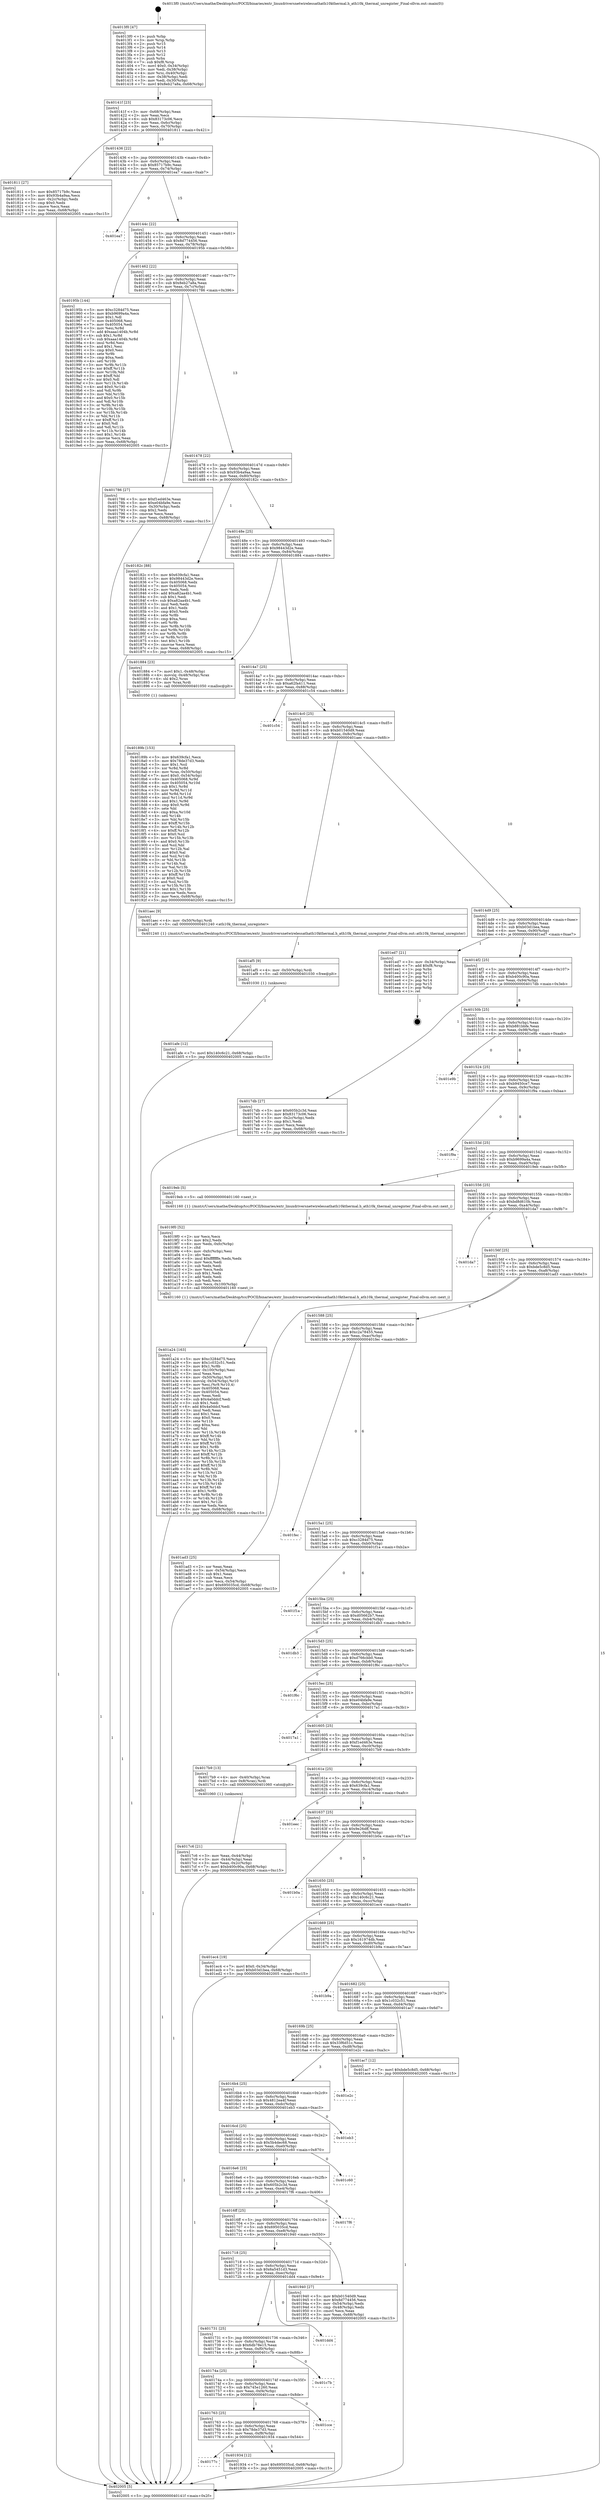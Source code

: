 digraph "0x4013f0" {
  label = "0x4013f0 (/mnt/c/Users/mathe/Desktop/tcc/POCII/binaries/extr_linuxdriversnetwirelessathath10kthermal.h_ath10k_thermal_unregister_Final-ollvm.out::main(0))"
  labelloc = "t"
  node[shape=record]

  Entry [label="",width=0.3,height=0.3,shape=circle,fillcolor=black,style=filled]
  "0x40141f" [label="{
     0x40141f [23]\l
     | [instrs]\l
     &nbsp;&nbsp;0x40141f \<+3\>: mov -0x68(%rbp),%eax\l
     &nbsp;&nbsp;0x401422 \<+2\>: mov %eax,%ecx\l
     &nbsp;&nbsp;0x401424 \<+6\>: sub $0x83173c06,%ecx\l
     &nbsp;&nbsp;0x40142a \<+3\>: mov %eax,-0x6c(%rbp)\l
     &nbsp;&nbsp;0x40142d \<+3\>: mov %ecx,-0x70(%rbp)\l
     &nbsp;&nbsp;0x401430 \<+6\>: je 0000000000401811 \<main+0x421\>\l
  }"]
  "0x401811" [label="{
     0x401811 [27]\l
     | [instrs]\l
     &nbsp;&nbsp;0x401811 \<+5\>: mov $0x85717b9c,%eax\l
     &nbsp;&nbsp;0x401816 \<+5\>: mov $0x93b4a9aa,%ecx\l
     &nbsp;&nbsp;0x40181b \<+3\>: mov -0x2c(%rbp),%edx\l
     &nbsp;&nbsp;0x40181e \<+3\>: cmp $0x0,%edx\l
     &nbsp;&nbsp;0x401821 \<+3\>: cmove %ecx,%eax\l
     &nbsp;&nbsp;0x401824 \<+3\>: mov %eax,-0x68(%rbp)\l
     &nbsp;&nbsp;0x401827 \<+5\>: jmp 0000000000402005 \<main+0xc15\>\l
  }"]
  "0x401436" [label="{
     0x401436 [22]\l
     | [instrs]\l
     &nbsp;&nbsp;0x401436 \<+5\>: jmp 000000000040143b \<main+0x4b\>\l
     &nbsp;&nbsp;0x40143b \<+3\>: mov -0x6c(%rbp),%eax\l
     &nbsp;&nbsp;0x40143e \<+5\>: sub $0x85717b9c,%eax\l
     &nbsp;&nbsp;0x401443 \<+3\>: mov %eax,-0x74(%rbp)\l
     &nbsp;&nbsp;0x401446 \<+6\>: je 0000000000401ea7 \<main+0xab7\>\l
  }"]
  Exit [label="",width=0.3,height=0.3,shape=circle,fillcolor=black,style=filled,peripheries=2]
  "0x401ea7" [label="{
     0x401ea7\l
  }", style=dashed]
  "0x40144c" [label="{
     0x40144c [22]\l
     | [instrs]\l
     &nbsp;&nbsp;0x40144c \<+5\>: jmp 0000000000401451 \<main+0x61\>\l
     &nbsp;&nbsp;0x401451 \<+3\>: mov -0x6c(%rbp),%eax\l
     &nbsp;&nbsp;0x401454 \<+5\>: sub $0x8d774456,%eax\l
     &nbsp;&nbsp;0x401459 \<+3\>: mov %eax,-0x78(%rbp)\l
     &nbsp;&nbsp;0x40145c \<+6\>: je 000000000040195b \<main+0x56b\>\l
  }"]
  "0x401afe" [label="{
     0x401afe [12]\l
     | [instrs]\l
     &nbsp;&nbsp;0x401afe \<+7\>: movl $0x140c6c21,-0x68(%rbp)\l
     &nbsp;&nbsp;0x401b05 \<+5\>: jmp 0000000000402005 \<main+0xc15\>\l
  }"]
  "0x40195b" [label="{
     0x40195b [144]\l
     | [instrs]\l
     &nbsp;&nbsp;0x40195b \<+5\>: mov $0xc3284d75,%eax\l
     &nbsp;&nbsp;0x401960 \<+5\>: mov $0xb9699a4a,%ecx\l
     &nbsp;&nbsp;0x401965 \<+2\>: mov $0x1,%dl\l
     &nbsp;&nbsp;0x401967 \<+7\>: mov 0x405068,%esi\l
     &nbsp;&nbsp;0x40196e \<+7\>: mov 0x405054,%edi\l
     &nbsp;&nbsp;0x401975 \<+3\>: mov %esi,%r8d\l
     &nbsp;&nbsp;0x401978 \<+7\>: add $0xaaa1404b,%r8d\l
     &nbsp;&nbsp;0x40197f \<+4\>: sub $0x1,%r8d\l
     &nbsp;&nbsp;0x401983 \<+7\>: sub $0xaaa1404b,%r8d\l
     &nbsp;&nbsp;0x40198a \<+4\>: imul %r8d,%esi\l
     &nbsp;&nbsp;0x40198e \<+3\>: and $0x1,%esi\l
     &nbsp;&nbsp;0x401991 \<+3\>: cmp $0x0,%esi\l
     &nbsp;&nbsp;0x401994 \<+4\>: sete %r9b\l
     &nbsp;&nbsp;0x401998 \<+3\>: cmp $0xa,%edi\l
     &nbsp;&nbsp;0x40199b \<+4\>: setl %r10b\l
     &nbsp;&nbsp;0x40199f \<+3\>: mov %r9b,%r11b\l
     &nbsp;&nbsp;0x4019a2 \<+4\>: xor $0xff,%r11b\l
     &nbsp;&nbsp;0x4019a6 \<+3\>: mov %r10b,%bl\l
     &nbsp;&nbsp;0x4019a9 \<+3\>: xor $0xff,%bl\l
     &nbsp;&nbsp;0x4019ac \<+3\>: xor $0x0,%dl\l
     &nbsp;&nbsp;0x4019af \<+3\>: mov %r11b,%r14b\l
     &nbsp;&nbsp;0x4019b2 \<+4\>: and $0x0,%r14b\l
     &nbsp;&nbsp;0x4019b6 \<+3\>: and %dl,%r9b\l
     &nbsp;&nbsp;0x4019b9 \<+3\>: mov %bl,%r15b\l
     &nbsp;&nbsp;0x4019bc \<+4\>: and $0x0,%r15b\l
     &nbsp;&nbsp;0x4019c0 \<+3\>: and %dl,%r10b\l
     &nbsp;&nbsp;0x4019c3 \<+3\>: or %r9b,%r14b\l
     &nbsp;&nbsp;0x4019c6 \<+3\>: or %r10b,%r15b\l
     &nbsp;&nbsp;0x4019c9 \<+3\>: xor %r15b,%r14b\l
     &nbsp;&nbsp;0x4019cc \<+3\>: or %bl,%r11b\l
     &nbsp;&nbsp;0x4019cf \<+4\>: xor $0xff,%r11b\l
     &nbsp;&nbsp;0x4019d3 \<+3\>: or $0x0,%dl\l
     &nbsp;&nbsp;0x4019d6 \<+3\>: and %dl,%r11b\l
     &nbsp;&nbsp;0x4019d9 \<+3\>: or %r11b,%r14b\l
     &nbsp;&nbsp;0x4019dc \<+4\>: test $0x1,%r14b\l
     &nbsp;&nbsp;0x4019e0 \<+3\>: cmovne %ecx,%eax\l
     &nbsp;&nbsp;0x4019e3 \<+3\>: mov %eax,-0x68(%rbp)\l
     &nbsp;&nbsp;0x4019e6 \<+5\>: jmp 0000000000402005 \<main+0xc15\>\l
  }"]
  "0x401462" [label="{
     0x401462 [22]\l
     | [instrs]\l
     &nbsp;&nbsp;0x401462 \<+5\>: jmp 0000000000401467 \<main+0x77\>\l
     &nbsp;&nbsp;0x401467 \<+3\>: mov -0x6c(%rbp),%eax\l
     &nbsp;&nbsp;0x40146a \<+5\>: sub $0x8eb27a8a,%eax\l
     &nbsp;&nbsp;0x40146f \<+3\>: mov %eax,-0x7c(%rbp)\l
     &nbsp;&nbsp;0x401472 \<+6\>: je 0000000000401786 \<main+0x396\>\l
  }"]
  "0x401af5" [label="{
     0x401af5 [9]\l
     | [instrs]\l
     &nbsp;&nbsp;0x401af5 \<+4\>: mov -0x50(%rbp),%rdi\l
     &nbsp;&nbsp;0x401af9 \<+5\>: call 0000000000401030 \<free@plt\>\l
     | [calls]\l
     &nbsp;&nbsp;0x401030 \{1\} (unknown)\l
  }"]
  "0x401786" [label="{
     0x401786 [27]\l
     | [instrs]\l
     &nbsp;&nbsp;0x401786 \<+5\>: mov $0xf1ed463e,%eax\l
     &nbsp;&nbsp;0x40178b \<+5\>: mov $0xe04bfa9e,%ecx\l
     &nbsp;&nbsp;0x401790 \<+3\>: mov -0x30(%rbp),%edx\l
     &nbsp;&nbsp;0x401793 \<+3\>: cmp $0x2,%edx\l
     &nbsp;&nbsp;0x401796 \<+3\>: cmovne %ecx,%eax\l
     &nbsp;&nbsp;0x401799 \<+3\>: mov %eax,-0x68(%rbp)\l
     &nbsp;&nbsp;0x40179c \<+5\>: jmp 0000000000402005 \<main+0xc15\>\l
  }"]
  "0x401478" [label="{
     0x401478 [22]\l
     | [instrs]\l
     &nbsp;&nbsp;0x401478 \<+5\>: jmp 000000000040147d \<main+0x8d\>\l
     &nbsp;&nbsp;0x40147d \<+3\>: mov -0x6c(%rbp),%eax\l
     &nbsp;&nbsp;0x401480 \<+5\>: sub $0x93b4a9aa,%eax\l
     &nbsp;&nbsp;0x401485 \<+3\>: mov %eax,-0x80(%rbp)\l
     &nbsp;&nbsp;0x401488 \<+6\>: je 000000000040182c \<main+0x43c\>\l
  }"]
  "0x402005" [label="{
     0x402005 [5]\l
     | [instrs]\l
     &nbsp;&nbsp;0x402005 \<+5\>: jmp 000000000040141f \<main+0x2f\>\l
  }"]
  "0x4013f0" [label="{
     0x4013f0 [47]\l
     | [instrs]\l
     &nbsp;&nbsp;0x4013f0 \<+1\>: push %rbp\l
     &nbsp;&nbsp;0x4013f1 \<+3\>: mov %rsp,%rbp\l
     &nbsp;&nbsp;0x4013f4 \<+2\>: push %r15\l
     &nbsp;&nbsp;0x4013f6 \<+2\>: push %r14\l
     &nbsp;&nbsp;0x4013f8 \<+2\>: push %r13\l
     &nbsp;&nbsp;0x4013fa \<+2\>: push %r12\l
     &nbsp;&nbsp;0x4013fc \<+1\>: push %rbx\l
     &nbsp;&nbsp;0x4013fd \<+7\>: sub $0xf8,%rsp\l
     &nbsp;&nbsp;0x401404 \<+7\>: movl $0x0,-0x34(%rbp)\l
     &nbsp;&nbsp;0x40140b \<+3\>: mov %edi,-0x38(%rbp)\l
     &nbsp;&nbsp;0x40140e \<+4\>: mov %rsi,-0x40(%rbp)\l
     &nbsp;&nbsp;0x401412 \<+3\>: mov -0x38(%rbp),%edi\l
     &nbsp;&nbsp;0x401415 \<+3\>: mov %edi,-0x30(%rbp)\l
     &nbsp;&nbsp;0x401418 \<+7\>: movl $0x8eb27a8a,-0x68(%rbp)\l
  }"]
  "0x401a24" [label="{
     0x401a24 [163]\l
     | [instrs]\l
     &nbsp;&nbsp;0x401a24 \<+5\>: mov $0xc3284d75,%ecx\l
     &nbsp;&nbsp;0x401a29 \<+5\>: mov $0x1c032c51,%edx\l
     &nbsp;&nbsp;0x401a2e \<+3\>: mov $0x1,%r8b\l
     &nbsp;&nbsp;0x401a31 \<+6\>: mov -0x100(%rbp),%esi\l
     &nbsp;&nbsp;0x401a37 \<+3\>: imul %eax,%esi\l
     &nbsp;&nbsp;0x401a3a \<+4\>: mov -0x50(%rbp),%r9\l
     &nbsp;&nbsp;0x401a3e \<+4\>: movslq -0x54(%rbp),%r10\l
     &nbsp;&nbsp;0x401a42 \<+4\>: mov %esi,(%r9,%r10,4)\l
     &nbsp;&nbsp;0x401a46 \<+7\>: mov 0x405068,%eax\l
     &nbsp;&nbsp;0x401a4d \<+7\>: mov 0x405054,%esi\l
     &nbsp;&nbsp;0x401a54 \<+2\>: mov %eax,%edi\l
     &nbsp;&nbsp;0x401a56 \<+6\>: sub $0x4a0ddcf,%edi\l
     &nbsp;&nbsp;0x401a5c \<+3\>: sub $0x1,%edi\l
     &nbsp;&nbsp;0x401a5f \<+6\>: add $0x4a0ddcf,%edi\l
     &nbsp;&nbsp;0x401a65 \<+3\>: imul %edi,%eax\l
     &nbsp;&nbsp;0x401a68 \<+3\>: and $0x1,%eax\l
     &nbsp;&nbsp;0x401a6b \<+3\>: cmp $0x0,%eax\l
     &nbsp;&nbsp;0x401a6e \<+4\>: sete %r11b\l
     &nbsp;&nbsp;0x401a72 \<+3\>: cmp $0xa,%esi\l
     &nbsp;&nbsp;0x401a75 \<+3\>: setl %bl\l
     &nbsp;&nbsp;0x401a78 \<+3\>: mov %r11b,%r14b\l
     &nbsp;&nbsp;0x401a7b \<+4\>: xor $0xff,%r14b\l
     &nbsp;&nbsp;0x401a7f \<+3\>: mov %bl,%r15b\l
     &nbsp;&nbsp;0x401a82 \<+4\>: xor $0xff,%r15b\l
     &nbsp;&nbsp;0x401a86 \<+4\>: xor $0x1,%r8b\l
     &nbsp;&nbsp;0x401a8a \<+3\>: mov %r14b,%r12b\l
     &nbsp;&nbsp;0x401a8d \<+4\>: and $0xff,%r12b\l
     &nbsp;&nbsp;0x401a91 \<+3\>: and %r8b,%r11b\l
     &nbsp;&nbsp;0x401a94 \<+3\>: mov %r15b,%r13b\l
     &nbsp;&nbsp;0x401a97 \<+4\>: and $0xff,%r13b\l
     &nbsp;&nbsp;0x401a9b \<+3\>: and %r8b,%bl\l
     &nbsp;&nbsp;0x401a9e \<+3\>: or %r11b,%r12b\l
     &nbsp;&nbsp;0x401aa1 \<+3\>: or %bl,%r13b\l
     &nbsp;&nbsp;0x401aa4 \<+3\>: xor %r13b,%r12b\l
     &nbsp;&nbsp;0x401aa7 \<+3\>: or %r15b,%r14b\l
     &nbsp;&nbsp;0x401aaa \<+4\>: xor $0xff,%r14b\l
     &nbsp;&nbsp;0x401aae \<+4\>: or $0x1,%r8b\l
     &nbsp;&nbsp;0x401ab2 \<+3\>: and %r8b,%r14b\l
     &nbsp;&nbsp;0x401ab5 \<+3\>: or %r14b,%r12b\l
     &nbsp;&nbsp;0x401ab8 \<+4\>: test $0x1,%r12b\l
     &nbsp;&nbsp;0x401abc \<+3\>: cmovne %edx,%ecx\l
     &nbsp;&nbsp;0x401abf \<+3\>: mov %ecx,-0x68(%rbp)\l
     &nbsp;&nbsp;0x401ac2 \<+5\>: jmp 0000000000402005 \<main+0xc15\>\l
  }"]
  "0x40182c" [label="{
     0x40182c [88]\l
     | [instrs]\l
     &nbsp;&nbsp;0x40182c \<+5\>: mov $0x639cfa1,%eax\l
     &nbsp;&nbsp;0x401831 \<+5\>: mov $0x98443d2e,%ecx\l
     &nbsp;&nbsp;0x401836 \<+7\>: mov 0x405068,%edx\l
     &nbsp;&nbsp;0x40183d \<+7\>: mov 0x405054,%esi\l
     &nbsp;&nbsp;0x401844 \<+2\>: mov %edx,%edi\l
     &nbsp;&nbsp;0x401846 \<+6\>: add $0xa82aa4b1,%edi\l
     &nbsp;&nbsp;0x40184c \<+3\>: sub $0x1,%edi\l
     &nbsp;&nbsp;0x40184f \<+6\>: sub $0xa82aa4b1,%edi\l
     &nbsp;&nbsp;0x401855 \<+3\>: imul %edi,%edx\l
     &nbsp;&nbsp;0x401858 \<+3\>: and $0x1,%edx\l
     &nbsp;&nbsp;0x40185b \<+3\>: cmp $0x0,%edx\l
     &nbsp;&nbsp;0x40185e \<+4\>: sete %r8b\l
     &nbsp;&nbsp;0x401862 \<+3\>: cmp $0xa,%esi\l
     &nbsp;&nbsp;0x401865 \<+4\>: setl %r9b\l
     &nbsp;&nbsp;0x401869 \<+3\>: mov %r8b,%r10b\l
     &nbsp;&nbsp;0x40186c \<+3\>: and %r9b,%r10b\l
     &nbsp;&nbsp;0x40186f \<+3\>: xor %r9b,%r8b\l
     &nbsp;&nbsp;0x401872 \<+3\>: or %r8b,%r10b\l
     &nbsp;&nbsp;0x401875 \<+4\>: test $0x1,%r10b\l
     &nbsp;&nbsp;0x401879 \<+3\>: cmovne %ecx,%eax\l
     &nbsp;&nbsp;0x40187c \<+3\>: mov %eax,-0x68(%rbp)\l
     &nbsp;&nbsp;0x40187f \<+5\>: jmp 0000000000402005 \<main+0xc15\>\l
  }"]
  "0x40148e" [label="{
     0x40148e [25]\l
     | [instrs]\l
     &nbsp;&nbsp;0x40148e \<+5\>: jmp 0000000000401493 \<main+0xa3\>\l
     &nbsp;&nbsp;0x401493 \<+3\>: mov -0x6c(%rbp),%eax\l
     &nbsp;&nbsp;0x401496 \<+5\>: sub $0x98443d2e,%eax\l
     &nbsp;&nbsp;0x40149b \<+6\>: mov %eax,-0x84(%rbp)\l
     &nbsp;&nbsp;0x4014a1 \<+6\>: je 0000000000401884 \<main+0x494\>\l
  }"]
  "0x4019f0" [label="{
     0x4019f0 [52]\l
     | [instrs]\l
     &nbsp;&nbsp;0x4019f0 \<+2\>: xor %ecx,%ecx\l
     &nbsp;&nbsp;0x4019f2 \<+5\>: mov $0x2,%edx\l
     &nbsp;&nbsp;0x4019f7 \<+6\>: mov %edx,-0xfc(%rbp)\l
     &nbsp;&nbsp;0x4019fd \<+1\>: cltd\l
     &nbsp;&nbsp;0x4019fe \<+6\>: mov -0xfc(%rbp),%esi\l
     &nbsp;&nbsp;0x401a04 \<+2\>: idiv %esi\l
     &nbsp;&nbsp;0x401a06 \<+6\>: imul $0xfffffffe,%edx,%edx\l
     &nbsp;&nbsp;0x401a0c \<+2\>: mov %ecx,%edi\l
     &nbsp;&nbsp;0x401a0e \<+2\>: sub %edx,%edi\l
     &nbsp;&nbsp;0x401a10 \<+2\>: mov %ecx,%edx\l
     &nbsp;&nbsp;0x401a12 \<+3\>: sub $0x1,%edx\l
     &nbsp;&nbsp;0x401a15 \<+2\>: add %edx,%edi\l
     &nbsp;&nbsp;0x401a17 \<+2\>: sub %edi,%ecx\l
     &nbsp;&nbsp;0x401a19 \<+6\>: mov %ecx,-0x100(%rbp)\l
     &nbsp;&nbsp;0x401a1f \<+5\>: call 0000000000401160 \<next_i\>\l
     | [calls]\l
     &nbsp;&nbsp;0x401160 \{1\} (/mnt/c/Users/mathe/Desktop/tcc/POCII/binaries/extr_linuxdriversnetwirelessathath10kthermal.h_ath10k_thermal_unregister_Final-ollvm.out::next_i)\l
  }"]
  "0x401884" [label="{
     0x401884 [23]\l
     | [instrs]\l
     &nbsp;&nbsp;0x401884 \<+7\>: movl $0x1,-0x48(%rbp)\l
     &nbsp;&nbsp;0x40188b \<+4\>: movslq -0x48(%rbp),%rax\l
     &nbsp;&nbsp;0x40188f \<+4\>: shl $0x2,%rax\l
     &nbsp;&nbsp;0x401893 \<+3\>: mov %rax,%rdi\l
     &nbsp;&nbsp;0x401896 \<+5\>: call 0000000000401050 \<malloc@plt\>\l
     | [calls]\l
     &nbsp;&nbsp;0x401050 \{1\} (unknown)\l
  }"]
  "0x4014a7" [label="{
     0x4014a7 [25]\l
     | [instrs]\l
     &nbsp;&nbsp;0x4014a7 \<+5\>: jmp 00000000004014ac \<main+0xbc\>\l
     &nbsp;&nbsp;0x4014ac \<+3\>: mov -0x6c(%rbp),%eax\l
     &nbsp;&nbsp;0x4014af \<+5\>: sub $0xa62fa411,%eax\l
     &nbsp;&nbsp;0x4014b4 \<+6\>: mov %eax,-0x88(%rbp)\l
     &nbsp;&nbsp;0x4014ba \<+6\>: je 0000000000401c54 \<main+0x864\>\l
  }"]
  "0x40177c" [label="{
     0x40177c\l
  }", style=dashed]
  "0x401c54" [label="{
     0x401c54\l
  }", style=dashed]
  "0x4014c0" [label="{
     0x4014c0 [25]\l
     | [instrs]\l
     &nbsp;&nbsp;0x4014c0 \<+5\>: jmp 00000000004014c5 \<main+0xd5\>\l
     &nbsp;&nbsp;0x4014c5 \<+3\>: mov -0x6c(%rbp),%eax\l
     &nbsp;&nbsp;0x4014c8 \<+5\>: sub $0xb01540d9,%eax\l
     &nbsp;&nbsp;0x4014cd \<+6\>: mov %eax,-0x8c(%rbp)\l
     &nbsp;&nbsp;0x4014d3 \<+6\>: je 0000000000401aec \<main+0x6fc\>\l
  }"]
  "0x401934" [label="{
     0x401934 [12]\l
     | [instrs]\l
     &nbsp;&nbsp;0x401934 \<+7\>: movl $0x695035cd,-0x68(%rbp)\l
     &nbsp;&nbsp;0x40193b \<+5\>: jmp 0000000000402005 \<main+0xc15\>\l
  }"]
  "0x401aec" [label="{
     0x401aec [9]\l
     | [instrs]\l
     &nbsp;&nbsp;0x401aec \<+4\>: mov -0x50(%rbp),%rdi\l
     &nbsp;&nbsp;0x401af0 \<+5\>: call 0000000000401240 \<ath10k_thermal_unregister\>\l
     | [calls]\l
     &nbsp;&nbsp;0x401240 \{1\} (/mnt/c/Users/mathe/Desktop/tcc/POCII/binaries/extr_linuxdriversnetwirelessathath10kthermal.h_ath10k_thermal_unregister_Final-ollvm.out::ath10k_thermal_unregister)\l
  }"]
  "0x4014d9" [label="{
     0x4014d9 [25]\l
     | [instrs]\l
     &nbsp;&nbsp;0x4014d9 \<+5\>: jmp 00000000004014de \<main+0xee\>\l
     &nbsp;&nbsp;0x4014de \<+3\>: mov -0x6c(%rbp),%eax\l
     &nbsp;&nbsp;0x4014e1 \<+5\>: sub $0xb03d1bea,%eax\l
     &nbsp;&nbsp;0x4014e6 \<+6\>: mov %eax,-0x90(%rbp)\l
     &nbsp;&nbsp;0x4014ec \<+6\>: je 0000000000401ed7 \<main+0xae7\>\l
  }"]
  "0x401763" [label="{
     0x401763 [25]\l
     | [instrs]\l
     &nbsp;&nbsp;0x401763 \<+5\>: jmp 0000000000401768 \<main+0x378\>\l
     &nbsp;&nbsp;0x401768 \<+3\>: mov -0x6c(%rbp),%eax\l
     &nbsp;&nbsp;0x40176b \<+5\>: sub $0x78de37d3,%eax\l
     &nbsp;&nbsp;0x401770 \<+6\>: mov %eax,-0xf8(%rbp)\l
     &nbsp;&nbsp;0x401776 \<+6\>: je 0000000000401934 \<main+0x544\>\l
  }"]
  "0x401ed7" [label="{
     0x401ed7 [21]\l
     | [instrs]\l
     &nbsp;&nbsp;0x401ed7 \<+3\>: mov -0x34(%rbp),%eax\l
     &nbsp;&nbsp;0x401eda \<+7\>: add $0xf8,%rsp\l
     &nbsp;&nbsp;0x401ee1 \<+1\>: pop %rbx\l
     &nbsp;&nbsp;0x401ee2 \<+2\>: pop %r12\l
     &nbsp;&nbsp;0x401ee4 \<+2\>: pop %r13\l
     &nbsp;&nbsp;0x401ee6 \<+2\>: pop %r14\l
     &nbsp;&nbsp;0x401ee8 \<+2\>: pop %r15\l
     &nbsp;&nbsp;0x401eea \<+1\>: pop %rbp\l
     &nbsp;&nbsp;0x401eeb \<+1\>: ret\l
  }"]
  "0x4014f2" [label="{
     0x4014f2 [25]\l
     | [instrs]\l
     &nbsp;&nbsp;0x4014f2 \<+5\>: jmp 00000000004014f7 \<main+0x107\>\l
     &nbsp;&nbsp;0x4014f7 \<+3\>: mov -0x6c(%rbp),%eax\l
     &nbsp;&nbsp;0x4014fa \<+5\>: sub $0xb400c90a,%eax\l
     &nbsp;&nbsp;0x4014ff \<+6\>: mov %eax,-0x94(%rbp)\l
     &nbsp;&nbsp;0x401505 \<+6\>: je 00000000004017db \<main+0x3eb\>\l
  }"]
  "0x401cce" [label="{
     0x401cce\l
  }", style=dashed]
  "0x4017db" [label="{
     0x4017db [27]\l
     | [instrs]\l
     &nbsp;&nbsp;0x4017db \<+5\>: mov $0x605b2c3d,%eax\l
     &nbsp;&nbsp;0x4017e0 \<+5\>: mov $0x83173c06,%ecx\l
     &nbsp;&nbsp;0x4017e5 \<+3\>: mov -0x2c(%rbp),%edx\l
     &nbsp;&nbsp;0x4017e8 \<+3\>: cmp $0x1,%edx\l
     &nbsp;&nbsp;0x4017eb \<+3\>: cmovl %ecx,%eax\l
     &nbsp;&nbsp;0x4017ee \<+3\>: mov %eax,-0x68(%rbp)\l
     &nbsp;&nbsp;0x4017f1 \<+5\>: jmp 0000000000402005 \<main+0xc15\>\l
  }"]
  "0x40150b" [label="{
     0x40150b [25]\l
     | [instrs]\l
     &nbsp;&nbsp;0x40150b \<+5\>: jmp 0000000000401510 \<main+0x120\>\l
     &nbsp;&nbsp;0x401510 \<+3\>: mov -0x6c(%rbp),%eax\l
     &nbsp;&nbsp;0x401513 \<+5\>: sub $0xb881bbfe,%eax\l
     &nbsp;&nbsp;0x401518 \<+6\>: mov %eax,-0x98(%rbp)\l
     &nbsp;&nbsp;0x40151e \<+6\>: je 0000000000401e9b \<main+0xaab\>\l
  }"]
  "0x40174a" [label="{
     0x40174a [25]\l
     | [instrs]\l
     &nbsp;&nbsp;0x40174a \<+5\>: jmp 000000000040174f \<main+0x35f\>\l
     &nbsp;&nbsp;0x40174f \<+3\>: mov -0x6c(%rbp),%eax\l
     &nbsp;&nbsp;0x401752 \<+5\>: sub $0x745e1260,%eax\l
     &nbsp;&nbsp;0x401757 \<+6\>: mov %eax,-0xf4(%rbp)\l
     &nbsp;&nbsp;0x40175d \<+6\>: je 0000000000401cce \<main+0x8de\>\l
  }"]
  "0x401e9b" [label="{
     0x401e9b\l
  }", style=dashed]
  "0x401524" [label="{
     0x401524 [25]\l
     | [instrs]\l
     &nbsp;&nbsp;0x401524 \<+5\>: jmp 0000000000401529 \<main+0x139\>\l
     &nbsp;&nbsp;0x401529 \<+3\>: mov -0x6c(%rbp),%eax\l
     &nbsp;&nbsp;0x40152c \<+5\>: sub $0xb9450ce7,%eax\l
     &nbsp;&nbsp;0x401531 \<+6\>: mov %eax,-0x9c(%rbp)\l
     &nbsp;&nbsp;0x401537 \<+6\>: je 0000000000401f9a \<main+0xbaa\>\l
  }"]
  "0x401c7b" [label="{
     0x401c7b\l
  }", style=dashed]
  "0x401f9a" [label="{
     0x401f9a\l
  }", style=dashed]
  "0x40153d" [label="{
     0x40153d [25]\l
     | [instrs]\l
     &nbsp;&nbsp;0x40153d \<+5\>: jmp 0000000000401542 \<main+0x152\>\l
     &nbsp;&nbsp;0x401542 \<+3\>: mov -0x6c(%rbp),%eax\l
     &nbsp;&nbsp;0x401545 \<+5\>: sub $0xb9699a4a,%eax\l
     &nbsp;&nbsp;0x40154a \<+6\>: mov %eax,-0xa0(%rbp)\l
     &nbsp;&nbsp;0x401550 \<+6\>: je 00000000004019eb \<main+0x5fb\>\l
  }"]
  "0x401731" [label="{
     0x401731 [25]\l
     | [instrs]\l
     &nbsp;&nbsp;0x401731 \<+5\>: jmp 0000000000401736 \<main+0x346\>\l
     &nbsp;&nbsp;0x401736 \<+3\>: mov -0x6c(%rbp),%eax\l
     &nbsp;&nbsp;0x401739 \<+5\>: sub $0x6db78e15,%eax\l
     &nbsp;&nbsp;0x40173e \<+6\>: mov %eax,-0xf0(%rbp)\l
     &nbsp;&nbsp;0x401744 \<+6\>: je 0000000000401c7b \<main+0x88b\>\l
  }"]
  "0x4019eb" [label="{
     0x4019eb [5]\l
     | [instrs]\l
     &nbsp;&nbsp;0x4019eb \<+5\>: call 0000000000401160 \<next_i\>\l
     | [calls]\l
     &nbsp;&nbsp;0x401160 \{1\} (/mnt/c/Users/mathe/Desktop/tcc/POCII/binaries/extr_linuxdriversnetwirelessathath10kthermal.h_ath10k_thermal_unregister_Final-ollvm.out::next_i)\l
  }"]
  "0x401556" [label="{
     0x401556 [25]\l
     | [instrs]\l
     &nbsp;&nbsp;0x401556 \<+5\>: jmp 000000000040155b \<main+0x16b\>\l
     &nbsp;&nbsp;0x40155b \<+3\>: mov -0x6c(%rbp),%eax\l
     &nbsp;&nbsp;0x40155e \<+5\>: sub $0xbd8d610b,%eax\l
     &nbsp;&nbsp;0x401563 \<+6\>: mov %eax,-0xa4(%rbp)\l
     &nbsp;&nbsp;0x401569 \<+6\>: je 0000000000401da7 \<main+0x9b7\>\l
  }"]
  "0x401dd4" [label="{
     0x401dd4\l
  }", style=dashed]
  "0x401da7" [label="{
     0x401da7\l
  }", style=dashed]
  "0x40156f" [label="{
     0x40156f [25]\l
     | [instrs]\l
     &nbsp;&nbsp;0x40156f \<+5\>: jmp 0000000000401574 \<main+0x184\>\l
     &nbsp;&nbsp;0x401574 \<+3\>: mov -0x6c(%rbp),%eax\l
     &nbsp;&nbsp;0x401577 \<+5\>: sub $0xbde5c8d5,%eax\l
     &nbsp;&nbsp;0x40157c \<+6\>: mov %eax,-0xa8(%rbp)\l
     &nbsp;&nbsp;0x401582 \<+6\>: je 0000000000401ad3 \<main+0x6e3\>\l
  }"]
  "0x401718" [label="{
     0x401718 [25]\l
     | [instrs]\l
     &nbsp;&nbsp;0x401718 \<+5\>: jmp 000000000040171d \<main+0x32d\>\l
     &nbsp;&nbsp;0x40171d \<+3\>: mov -0x6c(%rbp),%eax\l
     &nbsp;&nbsp;0x401720 \<+5\>: sub $0x6a5451d3,%eax\l
     &nbsp;&nbsp;0x401725 \<+6\>: mov %eax,-0xec(%rbp)\l
     &nbsp;&nbsp;0x40172b \<+6\>: je 0000000000401dd4 \<main+0x9e4\>\l
  }"]
  "0x401ad3" [label="{
     0x401ad3 [25]\l
     | [instrs]\l
     &nbsp;&nbsp;0x401ad3 \<+2\>: xor %eax,%eax\l
     &nbsp;&nbsp;0x401ad5 \<+3\>: mov -0x54(%rbp),%ecx\l
     &nbsp;&nbsp;0x401ad8 \<+3\>: sub $0x1,%eax\l
     &nbsp;&nbsp;0x401adb \<+2\>: sub %eax,%ecx\l
     &nbsp;&nbsp;0x401add \<+3\>: mov %ecx,-0x54(%rbp)\l
     &nbsp;&nbsp;0x401ae0 \<+7\>: movl $0x695035cd,-0x68(%rbp)\l
     &nbsp;&nbsp;0x401ae7 \<+5\>: jmp 0000000000402005 \<main+0xc15\>\l
  }"]
  "0x401588" [label="{
     0x401588 [25]\l
     | [instrs]\l
     &nbsp;&nbsp;0x401588 \<+5\>: jmp 000000000040158d \<main+0x19d\>\l
     &nbsp;&nbsp;0x40158d \<+3\>: mov -0x6c(%rbp),%eax\l
     &nbsp;&nbsp;0x401590 \<+5\>: sub $0xc2a78455,%eax\l
     &nbsp;&nbsp;0x401595 \<+6\>: mov %eax,-0xac(%rbp)\l
     &nbsp;&nbsp;0x40159b \<+6\>: je 0000000000401fec \<main+0xbfc\>\l
  }"]
  "0x401940" [label="{
     0x401940 [27]\l
     | [instrs]\l
     &nbsp;&nbsp;0x401940 \<+5\>: mov $0xb01540d9,%eax\l
     &nbsp;&nbsp;0x401945 \<+5\>: mov $0x8d774456,%ecx\l
     &nbsp;&nbsp;0x40194a \<+3\>: mov -0x54(%rbp),%edx\l
     &nbsp;&nbsp;0x40194d \<+3\>: cmp -0x48(%rbp),%edx\l
     &nbsp;&nbsp;0x401950 \<+3\>: cmovl %ecx,%eax\l
     &nbsp;&nbsp;0x401953 \<+3\>: mov %eax,-0x68(%rbp)\l
     &nbsp;&nbsp;0x401956 \<+5\>: jmp 0000000000402005 \<main+0xc15\>\l
  }"]
  "0x401fec" [label="{
     0x401fec\l
  }", style=dashed]
  "0x4015a1" [label="{
     0x4015a1 [25]\l
     | [instrs]\l
     &nbsp;&nbsp;0x4015a1 \<+5\>: jmp 00000000004015a6 \<main+0x1b6\>\l
     &nbsp;&nbsp;0x4015a6 \<+3\>: mov -0x6c(%rbp),%eax\l
     &nbsp;&nbsp;0x4015a9 \<+5\>: sub $0xc3284d75,%eax\l
     &nbsp;&nbsp;0x4015ae \<+6\>: mov %eax,-0xb0(%rbp)\l
     &nbsp;&nbsp;0x4015b4 \<+6\>: je 0000000000401f1a \<main+0xb2a\>\l
  }"]
  "0x4016ff" [label="{
     0x4016ff [25]\l
     | [instrs]\l
     &nbsp;&nbsp;0x4016ff \<+5\>: jmp 0000000000401704 \<main+0x314\>\l
     &nbsp;&nbsp;0x401704 \<+3\>: mov -0x6c(%rbp),%eax\l
     &nbsp;&nbsp;0x401707 \<+5\>: sub $0x695035cd,%eax\l
     &nbsp;&nbsp;0x40170c \<+6\>: mov %eax,-0xe8(%rbp)\l
     &nbsp;&nbsp;0x401712 \<+6\>: je 0000000000401940 \<main+0x550\>\l
  }"]
  "0x401f1a" [label="{
     0x401f1a\l
  }", style=dashed]
  "0x4015ba" [label="{
     0x4015ba [25]\l
     | [instrs]\l
     &nbsp;&nbsp;0x4015ba \<+5\>: jmp 00000000004015bf \<main+0x1cf\>\l
     &nbsp;&nbsp;0x4015bf \<+3\>: mov -0x6c(%rbp),%eax\l
     &nbsp;&nbsp;0x4015c2 \<+5\>: sub $0xd05662b7,%eax\l
     &nbsp;&nbsp;0x4015c7 \<+6\>: mov %eax,-0xb4(%rbp)\l
     &nbsp;&nbsp;0x4015cd \<+6\>: je 0000000000401db3 \<main+0x9c3\>\l
  }"]
  "0x4017f6" [label="{
     0x4017f6\l
  }", style=dashed]
  "0x401db3" [label="{
     0x401db3\l
  }", style=dashed]
  "0x4015d3" [label="{
     0x4015d3 [25]\l
     | [instrs]\l
     &nbsp;&nbsp;0x4015d3 \<+5\>: jmp 00000000004015d8 \<main+0x1e8\>\l
     &nbsp;&nbsp;0x4015d8 \<+3\>: mov -0x6c(%rbp),%eax\l
     &nbsp;&nbsp;0x4015db \<+5\>: sub $0xd766cbb0,%eax\l
     &nbsp;&nbsp;0x4015e0 \<+6\>: mov %eax,-0xb8(%rbp)\l
     &nbsp;&nbsp;0x4015e6 \<+6\>: je 0000000000401f6c \<main+0xb7c\>\l
  }"]
  "0x4016e6" [label="{
     0x4016e6 [25]\l
     | [instrs]\l
     &nbsp;&nbsp;0x4016e6 \<+5\>: jmp 00000000004016eb \<main+0x2fb\>\l
     &nbsp;&nbsp;0x4016eb \<+3\>: mov -0x6c(%rbp),%eax\l
     &nbsp;&nbsp;0x4016ee \<+5\>: sub $0x605b2c3d,%eax\l
     &nbsp;&nbsp;0x4016f3 \<+6\>: mov %eax,-0xe4(%rbp)\l
     &nbsp;&nbsp;0x4016f9 \<+6\>: je 00000000004017f6 \<main+0x406\>\l
  }"]
  "0x401f6c" [label="{
     0x401f6c\l
  }", style=dashed]
  "0x4015ec" [label="{
     0x4015ec [25]\l
     | [instrs]\l
     &nbsp;&nbsp;0x4015ec \<+5\>: jmp 00000000004015f1 \<main+0x201\>\l
     &nbsp;&nbsp;0x4015f1 \<+3\>: mov -0x6c(%rbp),%eax\l
     &nbsp;&nbsp;0x4015f4 \<+5\>: sub $0xe04bfa9e,%eax\l
     &nbsp;&nbsp;0x4015f9 \<+6\>: mov %eax,-0xbc(%rbp)\l
     &nbsp;&nbsp;0x4015ff \<+6\>: je 00000000004017a1 \<main+0x3b1\>\l
  }"]
  "0x401c60" [label="{
     0x401c60\l
  }", style=dashed]
  "0x4017a1" [label="{
     0x4017a1\l
  }", style=dashed]
  "0x401605" [label="{
     0x401605 [25]\l
     | [instrs]\l
     &nbsp;&nbsp;0x401605 \<+5\>: jmp 000000000040160a \<main+0x21a\>\l
     &nbsp;&nbsp;0x40160a \<+3\>: mov -0x6c(%rbp),%eax\l
     &nbsp;&nbsp;0x40160d \<+5\>: sub $0xf1ed463e,%eax\l
     &nbsp;&nbsp;0x401612 \<+6\>: mov %eax,-0xc0(%rbp)\l
     &nbsp;&nbsp;0x401618 \<+6\>: je 00000000004017b9 \<main+0x3c9\>\l
  }"]
  "0x4016cd" [label="{
     0x4016cd [25]\l
     | [instrs]\l
     &nbsp;&nbsp;0x4016cd \<+5\>: jmp 00000000004016d2 \<main+0x2e2\>\l
     &nbsp;&nbsp;0x4016d2 \<+3\>: mov -0x6c(%rbp),%eax\l
     &nbsp;&nbsp;0x4016d5 \<+5\>: sub $0x5b4dec68,%eax\l
     &nbsp;&nbsp;0x4016da \<+6\>: mov %eax,-0xe0(%rbp)\l
     &nbsp;&nbsp;0x4016e0 \<+6\>: je 0000000000401c60 \<main+0x870\>\l
  }"]
  "0x4017b9" [label="{
     0x4017b9 [13]\l
     | [instrs]\l
     &nbsp;&nbsp;0x4017b9 \<+4\>: mov -0x40(%rbp),%rax\l
     &nbsp;&nbsp;0x4017bd \<+4\>: mov 0x8(%rax),%rdi\l
     &nbsp;&nbsp;0x4017c1 \<+5\>: call 0000000000401060 \<atoi@plt\>\l
     | [calls]\l
     &nbsp;&nbsp;0x401060 \{1\} (unknown)\l
  }"]
  "0x40161e" [label="{
     0x40161e [25]\l
     | [instrs]\l
     &nbsp;&nbsp;0x40161e \<+5\>: jmp 0000000000401623 \<main+0x233\>\l
     &nbsp;&nbsp;0x401623 \<+3\>: mov -0x6c(%rbp),%eax\l
     &nbsp;&nbsp;0x401626 \<+5\>: sub $0x639cfa1,%eax\l
     &nbsp;&nbsp;0x40162b \<+6\>: mov %eax,-0xc4(%rbp)\l
     &nbsp;&nbsp;0x401631 \<+6\>: je 0000000000401eec \<main+0xafc\>\l
  }"]
  "0x4017c6" [label="{
     0x4017c6 [21]\l
     | [instrs]\l
     &nbsp;&nbsp;0x4017c6 \<+3\>: mov %eax,-0x44(%rbp)\l
     &nbsp;&nbsp;0x4017c9 \<+3\>: mov -0x44(%rbp),%eax\l
     &nbsp;&nbsp;0x4017cc \<+3\>: mov %eax,-0x2c(%rbp)\l
     &nbsp;&nbsp;0x4017cf \<+7\>: movl $0xb400c90a,-0x68(%rbp)\l
     &nbsp;&nbsp;0x4017d6 \<+5\>: jmp 0000000000402005 \<main+0xc15\>\l
  }"]
  "0x40189b" [label="{
     0x40189b [153]\l
     | [instrs]\l
     &nbsp;&nbsp;0x40189b \<+5\>: mov $0x639cfa1,%ecx\l
     &nbsp;&nbsp;0x4018a0 \<+5\>: mov $0x78de37d3,%edx\l
     &nbsp;&nbsp;0x4018a5 \<+3\>: mov $0x1,%sil\l
     &nbsp;&nbsp;0x4018a8 \<+3\>: xor %r8d,%r8d\l
     &nbsp;&nbsp;0x4018ab \<+4\>: mov %rax,-0x50(%rbp)\l
     &nbsp;&nbsp;0x4018af \<+7\>: movl $0x0,-0x54(%rbp)\l
     &nbsp;&nbsp;0x4018b6 \<+8\>: mov 0x405068,%r9d\l
     &nbsp;&nbsp;0x4018be \<+8\>: mov 0x405054,%r10d\l
     &nbsp;&nbsp;0x4018c6 \<+4\>: sub $0x1,%r8d\l
     &nbsp;&nbsp;0x4018ca \<+3\>: mov %r9d,%r11d\l
     &nbsp;&nbsp;0x4018cd \<+3\>: add %r8d,%r11d\l
     &nbsp;&nbsp;0x4018d0 \<+4\>: imul %r11d,%r9d\l
     &nbsp;&nbsp;0x4018d4 \<+4\>: and $0x1,%r9d\l
     &nbsp;&nbsp;0x4018d8 \<+4\>: cmp $0x0,%r9d\l
     &nbsp;&nbsp;0x4018dc \<+3\>: sete %bl\l
     &nbsp;&nbsp;0x4018df \<+4\>: cmp $0xa,%r10d\l
     &nbsp;&nbsp;0x4018e3 \<+4\>: setl %r14b\l
     &nbsp;&nbsp;0x4018e7 \<+3\>: mov %bl,%r15b\l
     &nbsp;&nbsp;0x4018ea \<+4\>: xor $0xff,%r15b\l
     &nbsp;&nbsp;0x4018ee \<+3\>: mov %r14b,%r12b\l
     &nbsp;&nbsp;0x4018f1 \<+4\>: xor $0xff,%r12b\l
     &nbsp;&nbsp;0x4018f5 \<+4\>: xor $0x0,%sil\l
     &nbsp;&nbsp;0x4018f9 \<+3\>: mov %r15b,%r13b\l
     &nbsp;&nbsp;0x4018fc \<+4\>: and $0x0,%r13b\l
     &nbsp;&nbsp;0x401900 \<+3\>: and %sil,%bl\l
     &nbsp;&nbsp;0x401903 \<+3\>: mov %r12b,%al\l
     &nbsp;&nbsp;0x401906 \<+2\>: and $0x0,%al\l
     &nbsp;&nbsp;0x401908 \<+3\>: and %sil,%r14b\l
     &nbsp;&nbsp;0x40190b \<+3\>: or %bl,%r13b\l
     &nbsp;&nbsp;0x40190e \<+3\>: or %r14b,%al\l
     &nbsp;&nbsp;0x401911 \<+3\>: xor %al,%r13b\l
     &nbsp;&nbsp;0x401914 \<+3\>: or %r12b,%r15b\l
     &nbsp;&nbsp;0x401917 \<+4\>: xor $0xff,%r15b\l
     &nbsp;&nbsp;0x40191b \<+4\>: or $0x0,%sil\l
     &nbsp;&nbsp;0x40191f \<+3\>: and %sil,%r15b\l
     &nbsp;&nbsp;0x401922 \<+3\>: or %r15b,%r13b\l
     &nbsp;&nbsp;0x401925 \<+4\>: test $0x1,%r13b\l
     &nbsp;&nbsp;0x401929 \<+3\>: cmovne %edx,%ecx\l
     &nbsp;&nbsp;0x40192c \<+3\>: mov %ecx,-0x68(%rbp)\l
     &nbsp;&nbsp;0x40192f \<+5\>: jmp 0000000000402005 \<main+0xc15\>\l
  }"]
  "0x401eb3" [label="{
     0x401eb3\l
  }", style=dashed]
  "0x401eec" [label="{
     0x401eec\l
  }", style=dashed]
  "0x401637" [label="{
     0x401637 [25]\l
     | [instrs]\l
     &nbsp;&nbsp;0x401637 \<+5\>: jmp 000000000040163c \<main+0x24c\>\l
     &nbsp;&nbsp;0x40163c \<+3\>: mov -0x6c(%rbp),%eax\l
     &nbsp;&nbsp;0x40163f \<+5\>: sub $0x9e26dff,%eax\l
     &nbsp;&nbsp;0x401644 \<+6\>: mov %eax,-0xc8(%rbp)\l
     &nbsp;&nbsp;0x40164a \<+6\>: je 0000000000401b0a \<main+0x71a\>\l
  }"]
  "0x4016b4" [label="{
     0x4016b4 [25]\l
     | [instrs]\l
     &nbsp;&nbsp;0x4016b4 \<+5\>: jmp 00000000004016b9 \<main+0x2c9\>\l
     &nbsp;&nbsp;0x4016b9 \<+3\>: mov -0x6c(%rbp),%eax\l
     &nbsp;&nbsp;0x4016bc \<+5\>: sub $0x4812ea4f,%eax\l
     &nbsp;&nbsp;0x4016c1 \<+6\>: mov %eax,-0xdc(%rbp)\l
     &nbsp;&nbsp;0x4016c7 \<+6\>: je 0000000000401eb3 \<main+0xac3\>\l
  }"]
  "0x401b0a" [label="{
     0x401b0a\l
  }", style=dashed]
  "0x401650" [label="{
     0x401650 [25]\l
     | [instrs]\l
     &nbsp;&nbsp;0x401650 \<+5\>: jmp 0000000000401655 \<main+0x265\>\l
     &nbsp;&nbsp;0x401655 \<+3\>: mov -0x6c(%rbp),%eax\l
     &nbsp;&nbsp;0x401658 \<+5\>: sub $0x140c6c21,%eax\l
     &nbsp;&nbsp;0x40165d \<+6\>: mov %eax,-0xcc(%rbp)\l
     &nbsp;&nbsp;0x401663 \<+6\>: je 0000000000401ec4 \<main+0xad4\>\l
  }"]
  "0x401e2c" [label="{
     0x401e2c\l
  }", style=dashed]
  "0x401ec4" [label="{
     0x401ec4 [19]\l
     | [instrs]\l
     &nbsp;&nbsp;0x401ec4 \<+7\>: movl $0x0,-0x34(%rbp)\l
     &nbsp;&nbsp;0x401ecb \<+7\>: movl $0xb03d1bea,-0x68(%rbp)\l
     &nbsp;&nbsp;0x401ed2 \<+5\>: jmp 0000000000402005 \<main+0xc15\>\l
  }"]
  "0x401669" [label="{
     0x401669 [25]\l
     | [instrs]\l
     &nbsp;&nbsp;0x401669 \<+5\>: jmp 000000000040166e \<main+0x27e\>\l
     &nbsp;&nbsp;0x40166e \<+3\>: mov -0x6c(%rbp),%eax\l
     &nbsp;&nbsp;0x401671 \<+5\>: sub $0x161974db,%eax\l
     &nbsp;&nbsp;0x401676 \<+6\>: mov %eax,-0xd0(%rbp)\l
     &nbsp;&nbsp;0x40167c \<+6\>: je 0000000000401b9a \<main+0x7aa\>\l
  }"]
  "0x40169b" [label="{
     0x40169b [25]\l
     | [instrs]\l
     &nbsp;&nbsp;0x40169b \<+5\>: jmp 00000000004016a0 \<main+0x2b0\>\l
     &nbsp;&nbsp;0x4016a0 \<+3\>: mov -0x6c(%rbp),%eax\l
     &nbsp;&nbsp;0x4016a3 \<+5\>: sub $0x33f6d51c,%eax\l
     &nbsp;&nbsp;0x4016a8 \<+6\>: mov %eax,-0xd8(%rbp)\l
     &nbsp;&nbsp;0x4016ae \<+6\>: je 0000000000401e2c \<main+0xa3c\>\l
  }"]
  "0x401b9a" [label="{
     0x401b9a\l
  }", style=dashed]
  "0x401682" [label="{
     0x401682 [25]\l
     | [instrs]\l
     &nbsp;&nbsp;0x401682 \<+5\>: jmp 0000000000401687 \<main+0x297\>\l
     &nbsp;&nbsp;0x401687 \<+3\>: mov -0x6c(%rbp),%eax\l
     &nbsp;&nbsp;0x40168a \<+5\>: sub $0x1c032c51,%eax\l
     &nbsp;&nbsp;0x40168f \<+6\>: mov %eax,-0xd4(%rbp)\l
     &nbsp;&nbsp;0x401695 \<+6\>: je 0000000000401ac7 \<main+0x6d7\>\l
  }"]
  "0x401ac7" [label="{
     0x401ac7 [12]\l
     | [instrs]\l
     &nbsp;&nbsp;0x401ac7 \<+7\>: movl $0xbde5c8d5,-0x68(%rbp)\l
     &nbsp;&nbsp;0x401ace \<+5\>: jmp 0000000000402005 \<main+0xc15\>\l
  }"]
  Entry -> "0x4013f0" [label=" 1"]
  "0x40141f" -> "0x401811" [label=" 1"]
  "0x40141f" -> "0x401436" [label=" 15"]
  "0x401ed7" -> Exit [label=" 1"]
  "0x401436" -> "0x401ea7" [label=" 0"]
  "0x401436" -> "0x40144c" [label=" 15"]
  "0x401ec4" -> "0x402005" [label=" 1"]
  "0x40144c" -> "0x40195b" [label=" 1"]
  "0x40144c" -> "0x401462" [label=" 14"]
  "0x401afe" -> "0x402005" [label=" 1"]
  "0x401462" -> "0x401786" [label=" 1"]
  "0x401462" -> "0x401478" [label=" 13"]
  "0x401786" -> "0x402005" [label=" 1"]
  "0x4013f0" -> "0x40141f" [label=" 1"]
  "0x402005" -> "0x40141f" [label=" 15"]
  "0x401af5" -> "0x401afe" [label=" 1"]
  "0x401478" -> "0x40182c" [label=" 1"]
  "0x401478" -> "0x40148e" [label=" 12"]
  "0x401aec" -> "0x401af5" [label=" 1"]
  "0x40148e" -> "0x401884" [label=" 1"]
  "0x40148e" -> "0x4014a7" [label=" 11"]
  "0x401ad3" -> "0x402005" [label=" 1"]
  "0x4014a7" -> "0x401c54" [label=" 0"]
  "0x4014a7" -> "0x4014c0" [label=" 11"]
  "0x401ac7" -> "0x402005" [label=" 1"]
  "0x4014c0" -> "0x401aec" [label=" 1"]
  "0x4014c0" -> "0x4014d9" [label=" 10"]
  "0x401a24" -> "0x402005" [label=" 1"]
  "0x4014d9" -> "0x401ed7" [label=" 1"]
  "0x4014d9" -> "0x4014f2" [label=" 9"]
  "0x4019eb" -> "0x4019f0" [label=" 1"]
  "0x4014f2" -> "0x4017db" [label=" 1"]
  "0x4014f2" -> "0x40150b" [label=" 8"]
  "0x40195b" -> "0x402005" [label=" 1"]
  "0x40150b" -> "0x401e9b" [label=" 0"]
  "0x40150b" -> "0x401524" [label=" 8"]
  "0x401934" -> "0x402005" [label=" 1"]
  "0x401524" -> "0x401f9a" [label=" 0"]
  "0x401524" -> "0x40153d" [label=" 8"]
  "0x401763" -> "0x40177c" [label=" 0"]
  "0x40153d" -> "0x4019eb" [label=" 1"]
  "0x40153d" -> "0x401556" [label=" 7"]
  "0x4019f0" -> "0x401a24" [label=" 1"]
  "0x401556" -> "0x401da7" [label=" 0"]
  "0x401556" -> "0x40156f" [label=" 7"]
  "0x40174a" -> "0x401763" [label=" 1"]
  "0x40156f" -> "0x401ad3" [label=" 1"]
  "0x40156f" -> "0x401588" [label=" 6"]
  "0x401940" -> "0x402005" [label=" 2"]
  "0x401588" -> "0x401fec" [label=" 0"]
  "0x401588" -> "0x4015a1" [label=" 6"]
  "0x401731" -> "0x40174a" [label=" 1"]
  "0x4015a1" -> "0x401f1a" [label=" 0"]
  "0x4015a1" -> "0x4015ba" [label=" 6"]
  "0x401763" -> "0x401934" [label=" 1"]
  "0x4015ba" -> "0x401db3" [label=" 0"]
  "0x4015ba" -> "0x4015d3" [label=" 6"]
  "0x401718" -> "0x401731" [label=" 1"]
  "0x4015d3" -> "0x401f6c" [label=" 0"]
  "0x4015d3" -> "0x4015ec" [label=" 6"]
  "0x40174a" -> "0x401cce" [label=" 0"]
  "0x4015ec" -> "0x4017a1" [label=" 0"]
  "0x4015ec" -> "0x401605" [label=" 6"]
  "0x4016ff" -> "0x401718" [label=" 1"]
  "0x401605" -> "0x4017b9" [label=" 1"]
  "0x401605" -> "0x40161e" [label=" 5"]
  "0x4017b9" -> "0x4017c6" [label=" 1"]
  "0x4017c6" -> "0x402005" [label=" 1"]
  "0x4017db" -> "0x402005" [label=" 1"]
  "0x401811" -> "0x402005" [label=" 1"]
  "0x40182c" -> "0x402005" [label=" 1"]
  "0x401884" -> "0x40189b" [label=" 1"]
  "0x40189b" -> "0x402005" [label=" 1"]
  "0x401731" -> "0x401c7b" [label=" 0"]
  "0x40161e" -> "0x401eec" [label=" 0"]
  "0x40161e" -> "0x401637" [label=" 5"]
  "0x4016e6" -> "0x4016ff" [label=" 3"]
  "0x401637" -> "0x401b0a" [label=" 0"]
  "0x401637" -> "0x401650" [label=" 5"]
  "0x401718" -> "0x401dd4" [label=" 0"]
  "0x401650" -> "0x401ec4" [label=" 1"]
  "0x401650" -> "0x401669" [label=" 4"]
  "0x4016cd" -> "0x4016e6" [label=" 3"]
  "0x401669" -> "0x401b9a" [label=" 0"]
  "0x401669" -> "0x401682" [label=" 4"]
  "0x4016ff" -> "0x401940" [label=" 2"]
  "0x401682" -> "0x401ac7" [label=" 1"]
  "0x401682" -> "0x40169b" [label=" 3"]
  "0x4016cd" -> "0x401c60" [label=" 0"]
  "0x40169b" -> "0x401e2c" [label=" 0"]
  "0x40169b" -> "0x4016b4" [label=" 3"]
  "0x4016e6" -> "0x4017f6" [label=" 0"]
  "0x4016b4" -> "0x401eb3" [label=" 0"]
  "0x4016b4" -> "0x4016cd" [label=" 3"]
}
